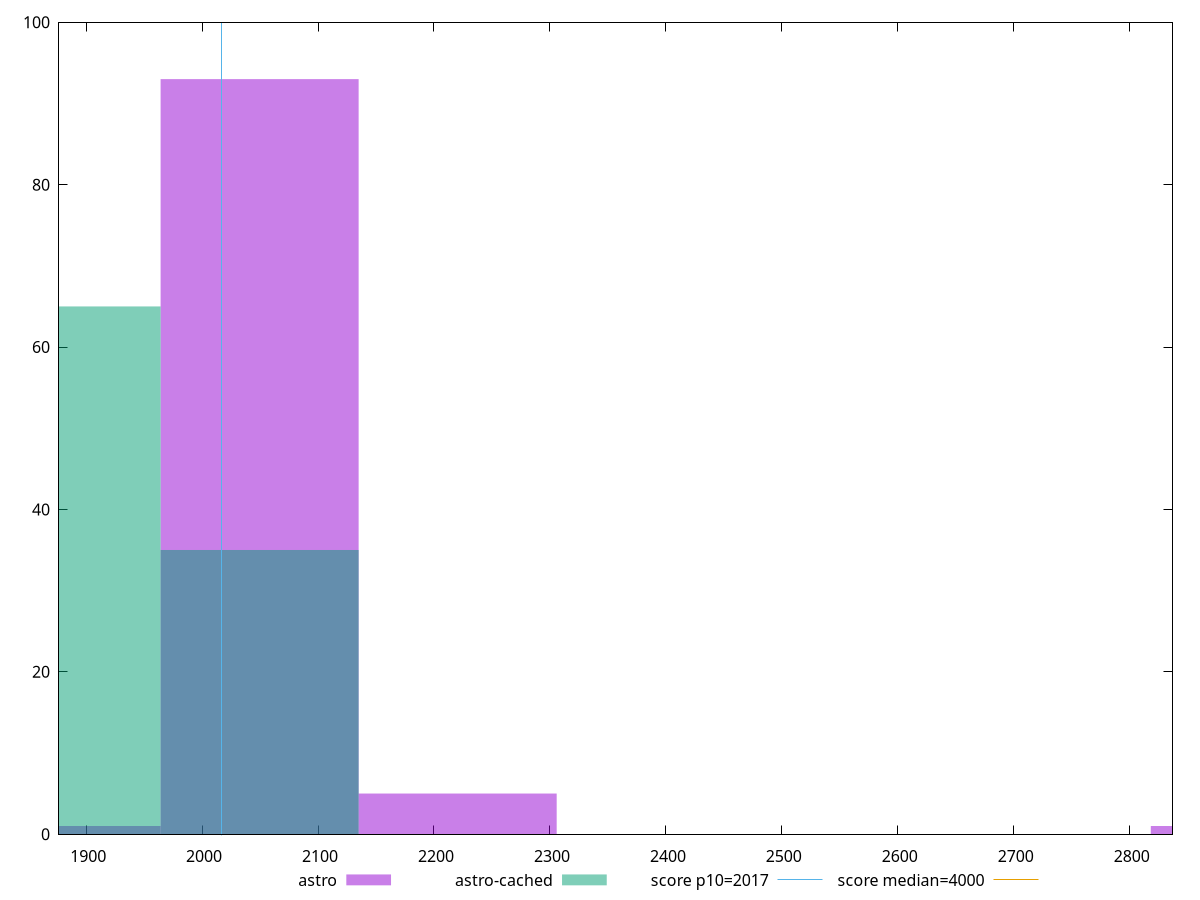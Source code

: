 reset

$astro <<EOF
2903.6272529985613 1
2049.619237410749 93
2220.4208405283116 5
1878.8176342931865 1
EOF

$astroCached <<EOF
2049.619237410749 35
1878.8176342931865 65
EOF

set key outside below
set boxwidth 170.80160311756242
set xrange [1876.5959999999984:2836.9359999999965]
set yrange [0:100]
set trange [0:100]
set style fill transparent solid 0.5 noborder

set parametric
set terminal svg size 640, 500 enhanced background rgb 'white'
set output "reports/report_00033_2021-03-01T14-23-16.841Z/mainthread-work-breakdown/comparison/histogram/0_vs_1.svg"

plot $astro title "astro" with boxes, \
     $astroCached title "astro-cached" with boxes, \
     2017,t title "score p10=2017", \
     4000,t title "score median=4000"

reset
